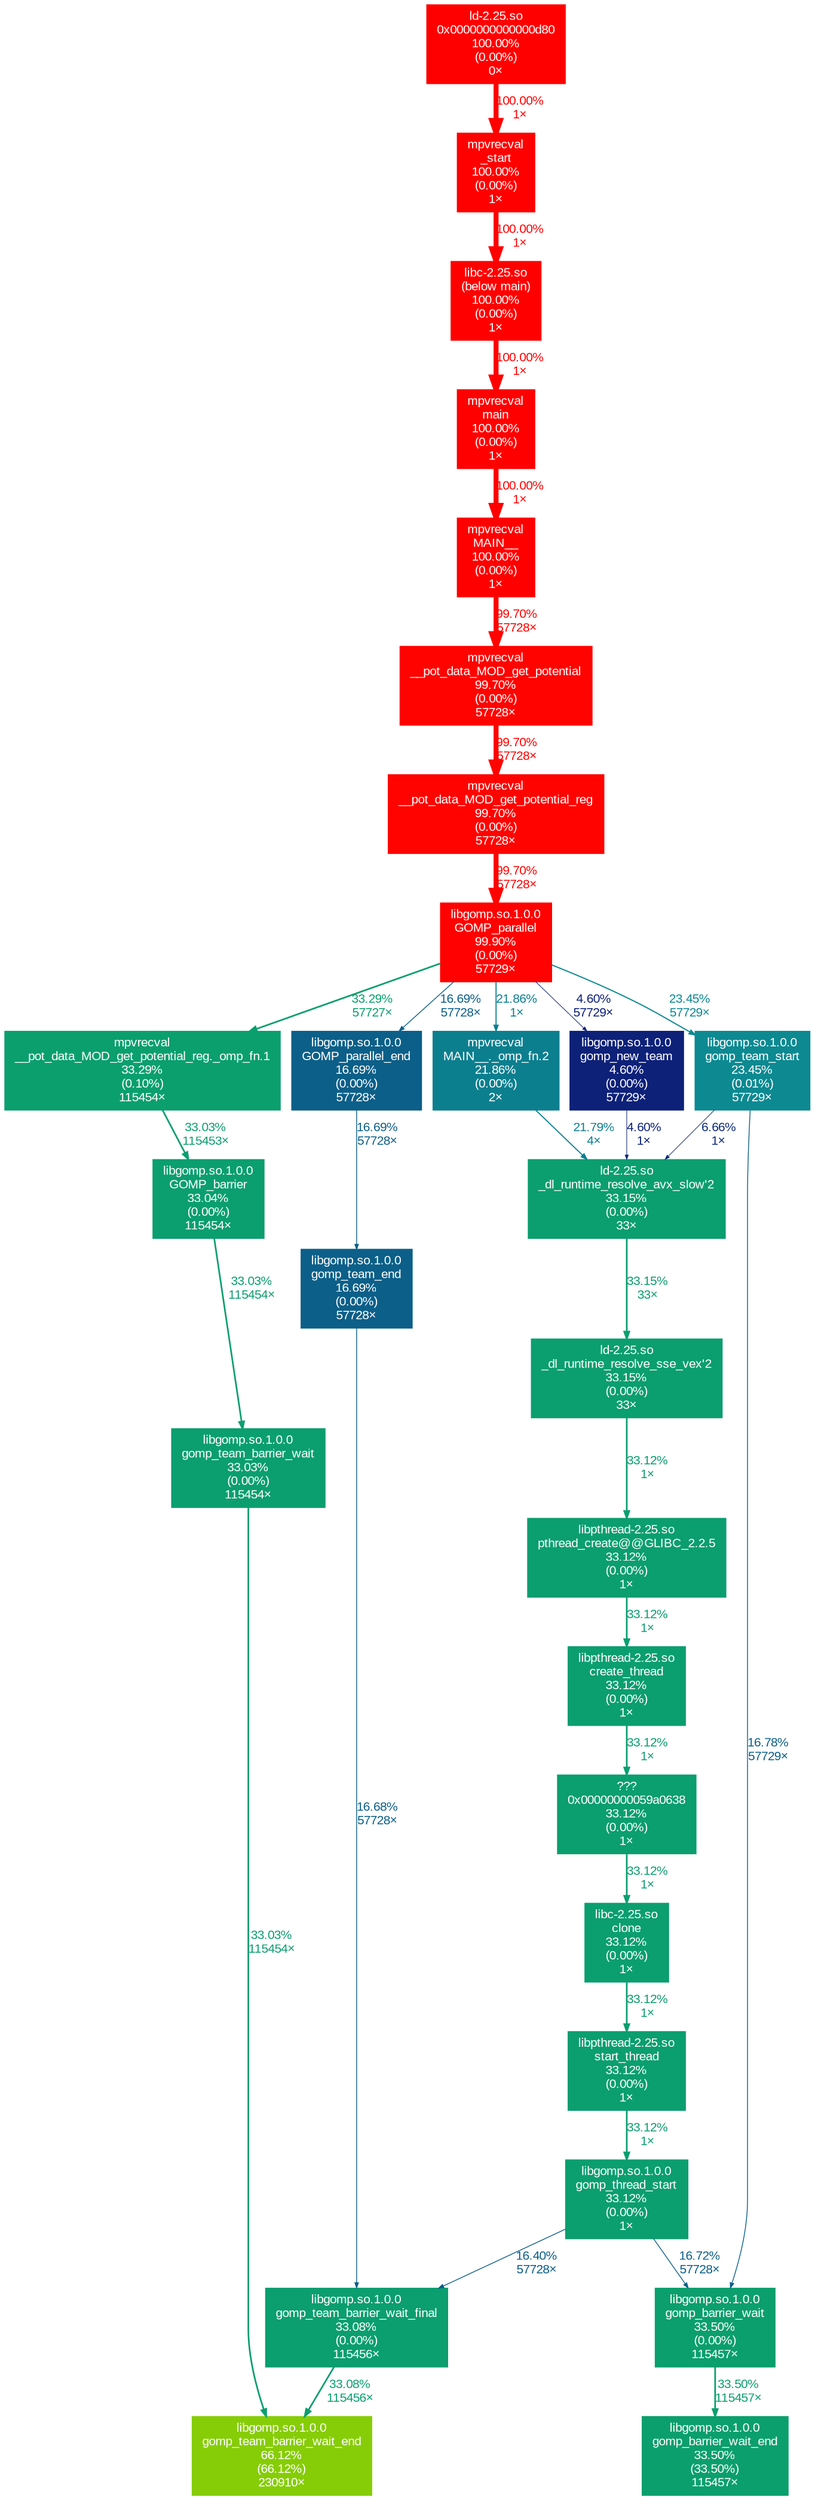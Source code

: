 digraph {
	graph [fontname=Arial, nodesep=0.125, ranksep=0.25];
	node [fontcolor=white, fontname=Arial, height=0, shape=box, style=filled, width=0];
	edge [fontname=Arial];
	"(below main)" [color="#ff0000", fontcolor="#ffffff", fontsize="10.00", label="libc-2.25.so\n(below main)\n100.00%\n(0.00%)\n1×"];
	"(below main)" -> main [arrowsize="1.00", color="#ff0000", fontcolor="#ff0000", fontsize="10.00", label="100.00%\n1×", labeldistance="4.00", penwidth="4.00"];
	"0x0000000000000d80" [color="#ff0000", fontcolor="#ffffff", fontsize="10.00", label="ld-2.25.so\n0x0000000000000d80\n100.00%\n(0.00%)\n0×"];
	"0x0000000000000d80" -> "_start" [arrowsize="1.00", color="#ff0000", fontcolor="#ff0000", fontsize="10.00", label="100.00%\n1×", labeldistance="4.00", penwidth="4.00"];
	"0x00000000059a0638" [color="#0b9e6f", fontcolor="#ffffff", fontsize="10.00", label="???\n0x00000000059a0638\n33.12%\n(0.00%)\n1×"];
	"0x00000000059a0638" -> clone [arrowsize="0.58", color="#0b9e6f", fontcolor="#0b9e6f", fontsize="10.00", label="33.12%\n1×", labeldistance="1.32", penwidth="1.32"];
	"GOMP_barrier" [color="#0b9e6f", fontcolor="#ffffff", fontsize="10.00", label="libgomp.so.1.0.0\nGOMP_barrier\n33.04%\n(0.00%)\n115454×"];
	"GOMP_barrier" -> "gomp_team_barrier_wait" [arrowsize="0.57", color="#0b9e6f", fontcolor="#0b9e6f", fontsize="10.00", label="33.03%\n115454×", labeldistance="1.32", penwidth="1.32"];
	"GOMP_parallel" [color="#ff0100", fontcolor="#ffffff", fontsize="10.00", label="libgomp.so.1.0.0\nGOMP_parallel\n99.90%\n(0.00%)\n57729×"];
	"GOMP_parallel" -> "GOMP_parallel_end" [arrowsize="0.41", color="#0c5f88", fontcolor="#0c5f88", fontsize="10.00", label="16.69%\n57728×", labeldistance="0.67", penwidth="0.67"];
	"GOMP_parallel" -> "MAIN__._omp_fn.2" [arrowsize="0.47", color="#0c7f8f", fontcolor="#0c7f8f", fontsize="10.00", label="21.86%\n1×", labeldistance="0.87", penwidth="0.87"];
	"GOMP_parallel" -> "__pot_data_MOD_get_potential_reg._omp_fn.1" [arrowsize="0.58", color="#0b9f6e", fontcolor="#0b9f6e", fontsize="10.00", label="33.29%\n57727×", labeldistance="1.33", penwidth="1.33"];
	"GOMP_parallel" -> "gomp_new_team" [arrowsize="0.35", color="#0d2179", fontcolor="#0d2179", fontsize="10.00", label="4.60%\n57729×", labeldistance="0.50", penwidth="0.50"];
	"GOMP_parallel" -> "gomp_team_start" [arrowsize="0.48", color="#0c8991", fontcolor="#0c8991", fontsize="10.00", label="23.45%\n57729×", labeldistance="0.94", penwidth="0.94"];
	"GOMP_parallel_end" [color="#0c5f88", fontcolor="#ffffff", fontsize="10.00", label="libgomp.so.1.0.0\nGOMP_parallel_end\n16.69%\n(0.00%)\n57728×"];
	"GOMP_parallel_end" -> "gomp_team_end" [arrowsize="0.41", color="#0c5f88", fontcolor="#0c5f88", fontsize="10.00", label="16.69%\n57728×", labeldistance="0.67", penwidth="0.67"];
	"MAIN__" [color="#ff0000", fontcolor="#ffffff", fontsize="10.00", label="mpvrecval\nMAIN__\n100.00%\n(0.00%)\n1×"];
	"MAIN__" -> "__pot_data_MOD_get_potential" [arrowsize="1.00", color="#ff0300", fontcolor="#ff0300", fontsize="10.00", label="99.70%\n57728×", labeldistance="3.99", penwidth="3.99"];
	"MAIN__._omp_fn.2" [color="#0c7f8f", fontcolor="#ffffff", fontsize="10.00", label="mpvrecval\nMAIN__._omp_fn.2\n21.86%\n(0.00%)\n2×"];
	"MAIN__._omp_fn.2" -> "_dl_runtime_resolve_avx_slow'2" [arrowsize="0.47", color="#0c7e8f", fontcolor="#0c7e8f", fontsize="10.00", label="21.79%\n4×", labeldistance="0.87", penwidth="0.87"];
	"__pot_data_MOD_get_potential" [color="#ff0300", fontcolor="#ffffff", fontsize="10.00", label="mpvrecval\n__pot_data_MOD_get_potential\n99.70%\n(0.00%)\n57728×"];
	"__pot_data_MOD_get_potential" -> "__pot_data_MOD_get_potential_reg" [arrowsize="1.00", color="#ff0300", fontcolor="#ff0300", fontsize="10.00", label="99.70%\n57728×", labeldistance="3.99", penwidth="3.99"];
	"__pot_data_MOD_get_potential_reg" [color="#ff0300", fontcolor="#ffffff", fontsize="10.00", label="mpvrecval\n__pot_data_MOD_get_potential_reg\n99.70%\n(0.00%)\n57728×"];
	"__pot_data_MOD_get_potential_reg" -> "GOMP_parallel" [arrowsize="1.00", color="#ff0300", fontcolor="#ff0300", fontsize="10.00", label="99.70%\n57728×", labeldistance="3.99", penwidth="3.99"];
	"__pot_data_MOD_get_potential_reg._omp_fn.1" [color="#0b9f6e", fontcolor="#ffffff", fontsize="10.00", label="mpvrecval\n__pot_data_MOD_get_potential_reg._omp_fn.1\n33.29%\n(0.10%)\n115454×"];
	"__pot_data_MOD_get_potential_reg._omp_fn.1" -> "GOMP_barrier" [arrowsize="0.57", color="#0b9e6f", fontcolor="#0b9e6f", fontsize="10.00", label="33.03%\n115453×", labeldistance="1.32", penwidth="1.32"];
	"_dl_runtime_resolve_avx_slow'2" [color="#0b9e6e", fontcolor="#ffffff", fontsize="10.00", label="ld-2.25.so\n_dl_runtime_resolve_avx_slow'2\n33.15%\n(0.00%)\n33×"];
	"_dl_runtime_resolve_avx_slow'2" -> "_dl_runtime_resolve_sse_vex'2" [arrowsize="0.58", color="#0b9e6e", fontcolor="#0b9e6e", fontsize="10.00", label="33.15%\n33×", labeldistance="1.33", penwidth="1.33"];
	"_dl_runtime_resolve_sse_vex'2" [color="#0b9e6e", fontcolor="#ffffff", fontsize="10.00", label="ld-2.25.so\n_dl_runtime_resolve_sse_vex'2\n33.15%\n(0.00%)\n33×"];
	"_dl_runtime_resolve_sse_vex'2" -> "pthread_create@@GLIBC_2.2.5" [arrowsize="0.58", color="#0b9e6f", fontcolor="#0b9e6f", fontsize="10.00", label="33.12%\n1×", labeldistance="1.32", penwidth="1.32"];
	"_start" [color="#ff0000", fontcolor="#ffffff", fontsize="10.00", label="mpvrecval\n_start\n100.00%\n(0.00%)\n1×"];
	"_start" -> "(below main)" [arrowsize="1.00", color="#ff0000", fontcolor="#ff0000", fontsize="10.00", label="100.00%\n1×", labeldistance="4.00", penwidth="4.00"];
	clone [color="#0b9e6f", fontcolor="#ffffff", fontsize="10.00", label="libc-2.25.so\nclone\n33.12%\n(0.00%)\n1×"];
	clone -> "start_thread" [arrowsize="0.58", color="#0b9e6f", fontcolor="#0b9e6f", fontsize="10.00", label="33.12%\n1×", labeldistance="1.32", penwidth="1.32"];
	"create_thread" [color="#0b9e6f", fontcolor="#ffffff", fontsize="10.00", label="libpthread-2.25.so\ncreate_thread\n33.12%\n(0.00%)\n1×"];
	"create_thread" -> "0x00000000059a0638" [arrowsize="0.58", color="#0b9e6f", fontcolor="#0b9e6f", fontsize="10.00", label="33.12%\n1×", labeldistance="1.32", penwidth="1.32"];
	"gomp_barrier_wait" [color="#0b9f6d", fontcolor="#ffffff", fontsize="10.00", label="libgomp.so.1.0.0\ngomp_barrier_wait\n33.50%\n(0.00%)\n115457×"];
	"gomp_barrier_wait" -> "gomp_barrier_wait_end" [arrowsize="0.58", color="#0b9f6d", fontcolor="#0b9f6d", fontsize="10.00", label="33.50%\n115457×", labeldistance="1.34", penwidth="1.34"];
	"gomp_barrier_wait_end" [color="#0b9f6d", fontcolor="#ffffff", fontsize="10.00", label="libgomp.so.1.0.0\ngomp_barrier_wait_end\n33.50%\n(33.50%)\n115457×"];
	"gomp_new_team" [color="#0d2179", fontcolor="#ffffff", fontsize="10.00", label="libgomp.so.1.0.0\ngomp_new_team\n4.60%\n(0.00%)\n57729×"];
	"gomp_new_team" -> "_dl_runtime_resolve_avx_slow'2" [arrowsize="0.35", color="#0d2179", fontcolor="#0d2179", fontsize="10.00", label="4.60%\n1×", labeldistance="0.50", penwidth="0.50"];
	"gomp_team_barrier_wait" [color="#0b9e6f", fontcolor="#ffffff", fontsize="10.00", label="libgomp.so.1.0.0\ngomp_team_barrier_wait\n33.03%\n(0.00%)\n115454×"];
	"gomp_team_barrier_wait" -> "gomp_team_barrier_wait_end" [arrowsize="0.57", color="#0b9e6f", fontcolor="#0b9e6f", fontsize="10.00", label="33.03%\n115454×", labeldistance="1.32", penwidth="1.32"];
	"gomp_team_barrier_wait_end" [color="#86cd07", fontcolor="#ffffff", fontsize="10.00", label="libgomp.so.1.0.0\ngomp_team_barrier_wait_end\n66.12%\n(66.12%)\n230910×"];
	"gomp_team_barrier_wait_final" [color="#0b9e6f", fontcolor="#ffffff", fontsize="10.00", label="libgomp.so.1.0.0\ngomp_team_barrier_wait_final\n33.08%\n(0.00%)\n115456×"];
	"gomp_team_barrier_wait_final" -> "gomp_team_barrier_wait_end" [arrowsize="0.58", color="#0b9e6f", fontcolor="#0b9e6f", fontsize="10.00", label="33.08%\n115456×", labeldistance="1.32", penwidth="1.32"];
	"gomp_team_end" [color="#0c5f88", fontcolor="#ffffff", fontsize="10.00", label="libgomp.so.1.0.0\ngomp_team_end\n16.69%\n(0.00%)\n57728×"];
	"gomp_team_end" -> "gomp_team_barrier_wait_final" [arrowsize="0.41", color="#0c5f88", fontcolor="#0c5f88", fontsize="10.00", label="16.68%\n57728×", labeldistance="0.67", penwidth="0.67"];
	"gomp_team_start" [color="#0c8991", fontcolor="#ffffff", fontsize="10.00", label="libgomp.so.1.0.0\ngomp_team_start\n23.45%\n(0.01%)\n57729×"];
	"gomp_team_start" -> "_dl_runtime_resolve_avx_slow'2" [arrowsize="0.35", color="#0d2a7b", fontcolor="#0d2a7b", fontsize="10.00", label="6.66%\n1×", labeldistance="0.50", penwidth="0.50"];
	"gomp_team_start" -> "gomp_barrier_wait" [arrowsize="0.41", color="#0c6089", fontcolor="#0c6089", fontsize="10.00", label="16.78%\n57729×", labeldistance="0.67", penwidth="0.67"];
	"gomp_thread_start" [color="#0b9e6f", fontcolor="#ffffff", fontsize="10.00", label="libgomp.so.1.0.0\ngomp_thread_start\n33.12%\n(0.00%)\n1×"];
	"gomp_thread_start" -> "gomp_barrier_wait" [arrowsize="0.41", color="#0c5f88", fontcolor="#0c5f88", fontsize="10.00", label="16.72%\n57728×", labeldistance="0.67", penwidth="0.67"];
	"gomp_thread_start" -> "gomp_team_barrier_wait_final" [arrowsize="0.40", color="#0c5d88", fontcolor="#0c5d88", fontsize="10.00", label="16.40%\n57728×", labeldistance="0.66", penwidth="0.66"];
	main [color="#ff0000", fontcolor="#ffffff", fontsize="10.00", label="mpvrecval\nmain\n100.00%\n(0.00%)\n1×"];
	main -> "MAIN__" [arrowsize="1.00", color="#ff0000", fontcolor="#ff0000", fontsize="10.00", label="100.00%\n1×", labeldistance="4.00", penwidth="4.00"];
	"pthread_create@@GLIBC_2.2.5" [color="#0b9e6f", fontcolor="#ffffff", fontsize="10.00", label="libpthread-2.25.so\npthread_create@@GLIBC_2.2.5\n33.12%\n(0.00%)\n1×"];
	"pthread_create@@GLIBC_2.2.5" -> "create_thread" [arrowsize="0.58", color="#0b9e6f", fontcolor="#0b9e6f", fontsize="10.00", label="33.12%\n1×", labeldistance="1.32", penwidth="1.32"];
	"start_thread" [color="#0b9e6f", fontcolor="#ffffff", fontsize="10.00", label="libpthread-2.25.so\nstart_thread\n33.12%\n(0.00%)\n1×"];
	"start_thread" -> "gomp_thread_start" [arrowsize="0.58", color="#0b9e6f", fontcolor="#0b9e6f", fontsize="10.00", label="33.12%\n1×", labeldistance="1.32", penwidth="1.32"];
}
